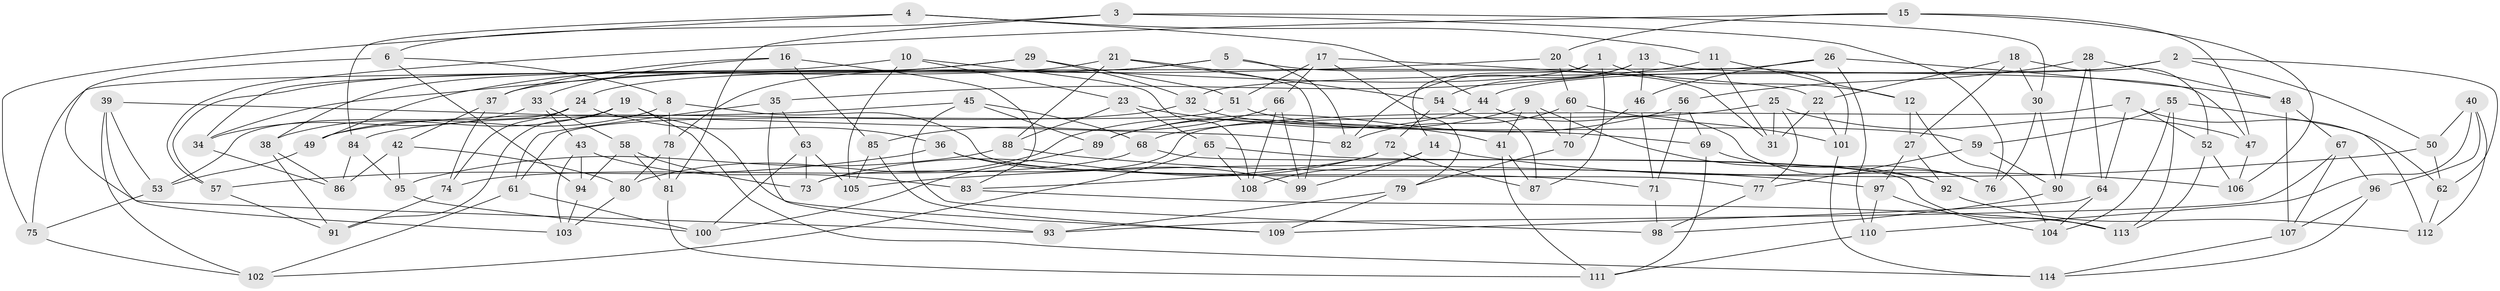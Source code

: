 // Generated by graph-tools (version 1.1) at 2025/50/03/09/25 03:50:48]
// undirected, 114 vertices, 228 edges
graph export_dot {
graph [start="1"]
  node [color=gray90,style=filled];
  1;
  2;
  3;
  4;
  5;
  6;
  7;
  8;
  9;
  10;
  11;
  12;
  13;
  14;
  15;
  16;
  17;
  18;
  19;
  20;
  21;
  22;
  23;
  24;
  25;
  26;
  27;
  28;
  29;
  30;
  31;
  32;
  33;
  34;
  35;
  36;
  37;
  38;
  39;
  40;
  41;
  42;
  43;
  44;
  45;
  46;
  47;
  48;
  49;
  50;
  51;
  52;
  53;
  54;
  55;
  56;
  57;
  58;
  59;
  60;
  61;
  62;
  63;
  64;
  65;
  66;
  67;
  68;
  69;
  70;
  71;
  72;
  73;
  74;
  75;
  76;
  77;
  78;
  79;
  80;
  81;
  82;
  83;
  84;
  85;
  86;
  87;
  88;
  89;
  90;
  91;
  92;
  93;
  94;
  95;
  96;
  97;
  98;
  99;
  100;
  101;
  102;
  103;
  104;
  105;
  106;
  107;
  108;
  109;
  110;
  111;
  112;
  113;
  114;
  1 -- 12;
  1 -- 87;
  1 -- 14;
  1 -- 78;
  2 -- 44;
  2 -- 62;
  2 -- 50;
  2 -- 32;
  3 -- 76;
  3 -- 81;
  3 -- 30;
  3 -- 6;
  4 -- 44;
  4 -- 75;
  4 -- 11;
  4 -- 84;
  5 -- 82;
  5 -- 37;
  5 -- 31;
  5 -- 24;
  6 -- 93;
  6 -- 8;
  6 -- 94;
  7 -- 73;
  7 -- 64;
  7 -- 62;
  7 -- 52;
  8 -- 77;
  8 -- 49;
  8 -- 78;
  9 -- 92;
  9 -- 41;
  9 -- 70;
  9 -- 89;
  10 -- 108;
  10 -- 105;
  10 -- 23;
  10 -- 34;
  11 -- 12;
  11 -- 31;
  11 -- 35;
  12 -- 27;
  12 -- 104;
  13 -- 82;
  13 -- 46;
  13 -- 47;
  13 -- 54;
  14 -- 99;
  14 -- 108;
  14 -- 106;
  15 -- 57;
  15 -- 20;
  15 -- 106;
  15 -- 47;
  16 -- 33;
  16 -- 37;
  16 -- 85;
  16 -- 83;
  17 -- 51;
  17 -- 22;
  17 -- 66;
  17 -- 79;
  18 -- 30;
  18 -- 27;
  18 -- 52;
  18 -- 22;
  19 -- 109;
  19 -- 91;
  19 -- 38;
  19 -- 114;
  20 -- 34;
  20 -- 60;
  20 -- 101;
  21 -- 99;
  21 -- 57;
  21 -- 88;
  21 -- 54;
  22 -- 101;
  22 -- 31;
  23 -- 65;
  23 -- 41;
  23 -- 88;
  24 -- 53;
  24 -- 36;
  24 -- 74;
  25 -- 31;
  25 -- 77;
  25 -- 68;
  25 -- 47;
  26 -- 110;
  26 -- 46;
  26 -- 75;
  26 -- 48;
  27 -- 97;
  27 -- 92;
  28 -- 56;
  28 -- 90;
  28 -- 64;
  28 -- 48;
  29 -- 38;
  29 -- 32;
  29 -- 51;
  29 -- 49;
  30 -- 90;
  30 -- 76;
  32 -- 69;
  32 -- 49;
  33 -- 58;
  33 -- 34;
  33 -- 43;
  34 -- 86;
  35 -- 61;
  35 -- 93;
  35 -- 63;
  36 -- 99;
  36 -- 57;
  36 -- 71;
  37 -- 74;
  37 -- 42;
  38 -- 91;
  38 -- 86;
  39 -- 102;
  39 -- 53;
  39 -- 82;
  39 -- 103;
  40 -- 110;
  40 -- 96;
  40 -- 112;
  40 -- 50;
  41 -- 87;
  41 -- 111;
  42 -- 95;
  42 -- 80;
  42 -- 86;
  43 -- 94;
  43 -- 83;
  43 -- 103;
  44 -- 76;
  44 -- 80;
  45 -- 89;
  45 -- 68;
  45 -- 98;
  45 -- 84;
  46 -- 71;
  46 -- 70;
  47 -- 106;
  48 -- 107;
  48 -- 67;
  49 -- 53;
  50 -- 62;
  50 -- 105;
  51 -- 61;
  51 -- 59;
  52 -- 113;
  52 -- 106;
  53 -- 75;
  54 -- 72;
  54 -- 87;
  55 -- 112;
  55 -- 104;
  55 -- 113;
  55 -- 59;
  56 -- 69;
  56 -- 89;
  56 -- 71;
  57 -- 91;
  58 -- 81;
  58 -- 94;
  58 -- 73;
  59 -- 90;
  59 -- 77;
  60 -- 101;
  60 -- 70;
  60 -- 82;
  61 -- 100;
  61 -- 102;
  62 -- 112;
  63 -- 100;
  63 -- 105;
  63 -- 73;
  64 -- 109;
  64 -- 104;
  65 -- 102;
  65 -- 92;
  65 -- 108;
  66 -- 99;
  66 -- 85;
  66 -- 108;
  67 -- 96;
  67 -- 107;
  67 -- 93;
  68 -- 74;
  68 -- 113;
  69 -- 76;
  69 -- 111;
  70 -- 79;
  71 -- 98;
  72 -- 73;
  72 -- 83;
  72 -- 87;
  74 -- 91;
  75 -- 102;
  77 -- 98;
  78 -- 81;
  78 -- 80;
  79 -- 109;
  79 -- 93;
  80 -- 103;
  81 -- 111;
  83 -- 113;
  84 -- 86;
  84 -- 95;
  85 -- 105;
  85 -- 109;
  88 -- 95;
  88 -- 97;
  89 -- 100;
  90 -- 98;
  92 -- 112;
  94 -- 103;
  95 -- 100;
  96 -- 107;
  96 -- 114;
  97 -- 104;
  97 -- 110;
  101 -- 114;
  107 -- 114;
  110 -- 111;
}
